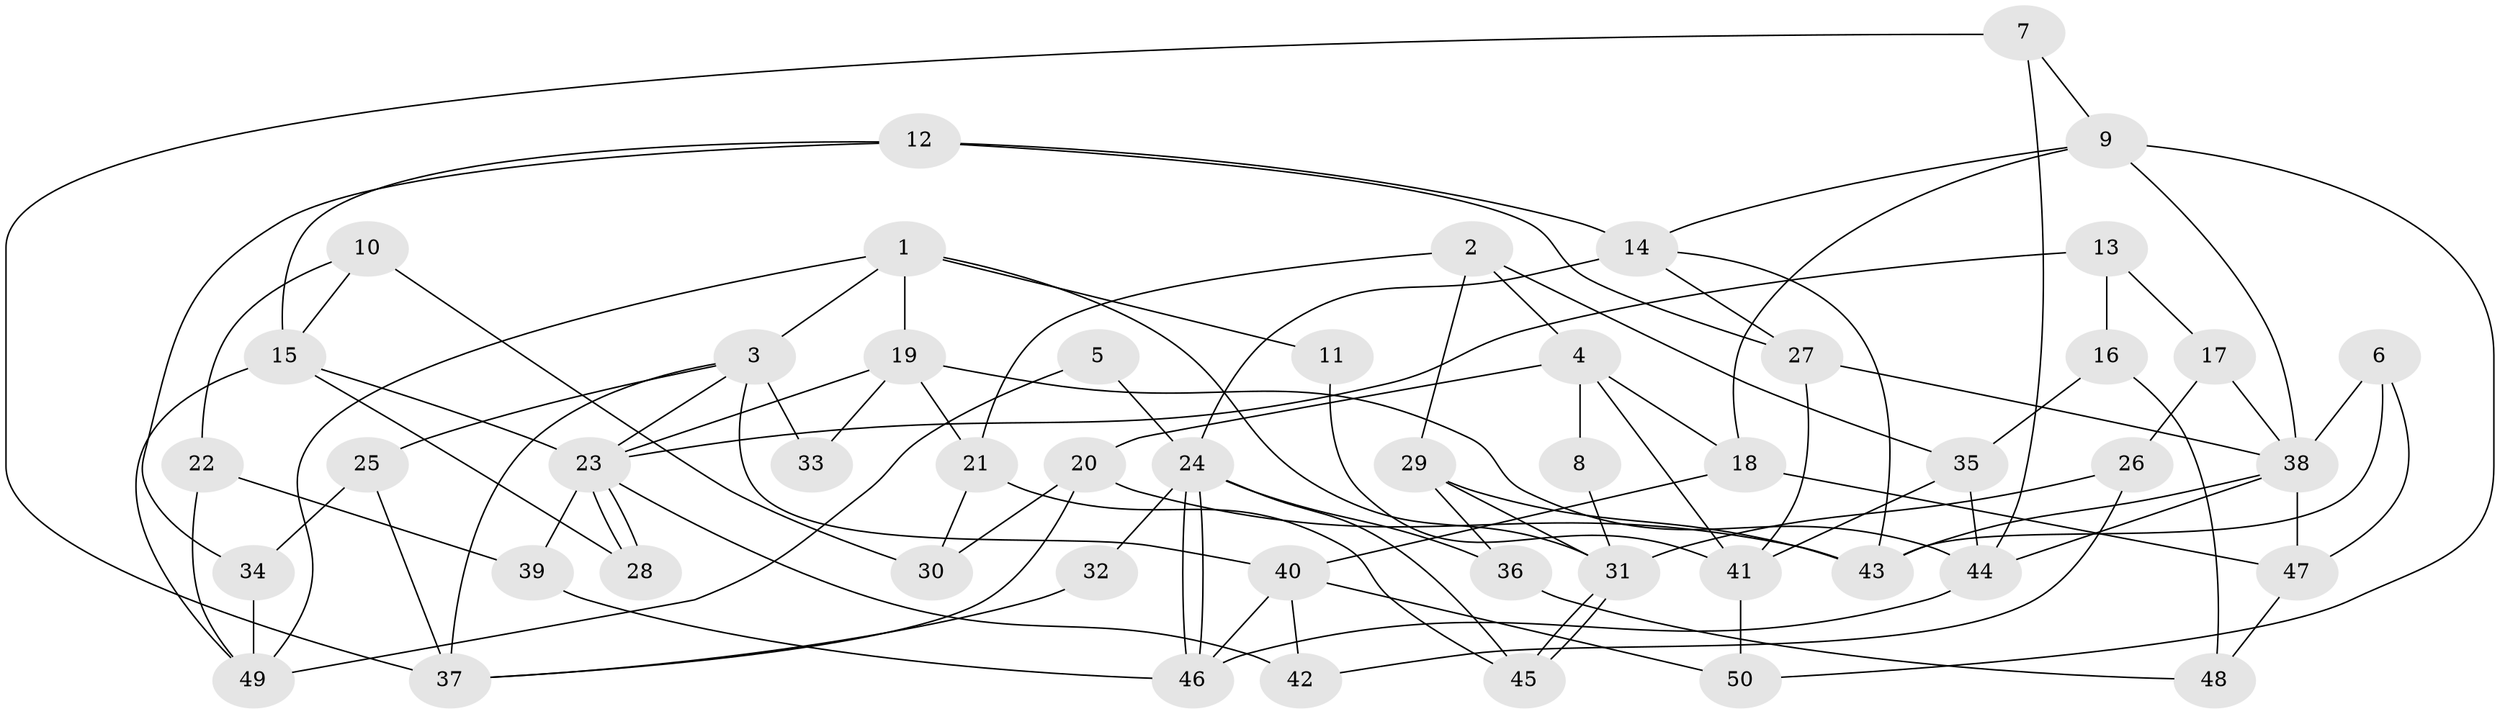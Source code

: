 // Generated by graph-tools (version 1.1) at 2025/50/03/09/25 03:50:09]
// undirected, 50 vertices, 100 edges
graph export_dot {
graph [start="1"]
  node [color=gray90,style=filled];
  1;
  2;
  3;
  4;
  5;
  6;
  7;
  8;
  9;
  10;
  11;
  12;
  13;
  14;
  15;
  16;
  17;
  18;
  19;
  20;
  21;
  22;
  23;
  24;
  25;
  26;
  27;
  28;
  29;
  30;
  31;
  32;
  33;
  34;
  35;
  36;
  37;
  38;
  39;
  40;
  41;
  42;
  43;
  44;
  45;
  46;
  47;
  48;
  49;
  50;
  1 -- 3;
  1 -- 31;
  1 -- 11;
  1 -- 19;
  1 -- 49;
  2 -- 4;
  2 -- 21;
  2 -- 29;
  2 -- 35;
  3 -- 23;
  3 -- 40;
  3 -- 25;
  3 -- 33;
  3 -- 37;
  4 -- 18;
  4 -- 20;
  4 -- 8;
  4 -- 41;
  5 -- 24;
  5 -- 49;
  6 -- 47;
  6 -- 43;
  6 -- 38;
  7 -- 44;
  7 -- 37;
  7 -- 9;
  8 -- 31;
  9 -- 38;
  9 -- 14;
  9 -- 18;
  9 -- 50;
  10 -- 15;
  10 -- 22;
  10 -- 30;
  11 -- 41;
  12 -- 14;
  12 -- 27;
  12 -- 15;
  12 -- 34;
  13 -- 23;
  13 -- 17;
  13 -- 16;
  14 -- 27;
  14 -- 24;
  14 -- 43;
  15 -- 23;
  15 -- 28;
  15 -- 49;
  16 -- 48;
  16 -- 35;
  17 -- 38;
  17 -- 26;
  18 -- 40;
  18 -- 47;
  19 -- 21;
  19 -- 23;
  19 -- 33;
  19 -- 44;
  20 -- 37;
  20 -- 43;
  20 -- 30;
  21 -- 30;
  21 -- 45;
  22 -- 49;
  22 -- 39;
  23 -- 28;
  23 -- 28;
  23 -- 39;
  23 -- 42;
  24 -- 46;
  24 -- 46;
  24 -- 32;
  24 -- 36;
  24 -- 45;
  25 -- 34;
  25 -- 37;
  26 -- 42;
  26 -- 31;
  27 -- 38;
  27 -- 41;
  29 -- 43;
  29 -- 31;
  29 -- 36;
  31 -- 45;
  31 -- 45;
  32 -- 37;
  34 -- 49;
  35 -- 41;
  35 -- 44;
  36 -- 48;
  38 -- 44;
  38 -- 43;
  38 -- 47;
  39 -- 46;
  40 -- 50;
  40 -- 46;
  40 -- 42;
  41 -- 50;
  44 -- 46;
  47 -- 48;
}
